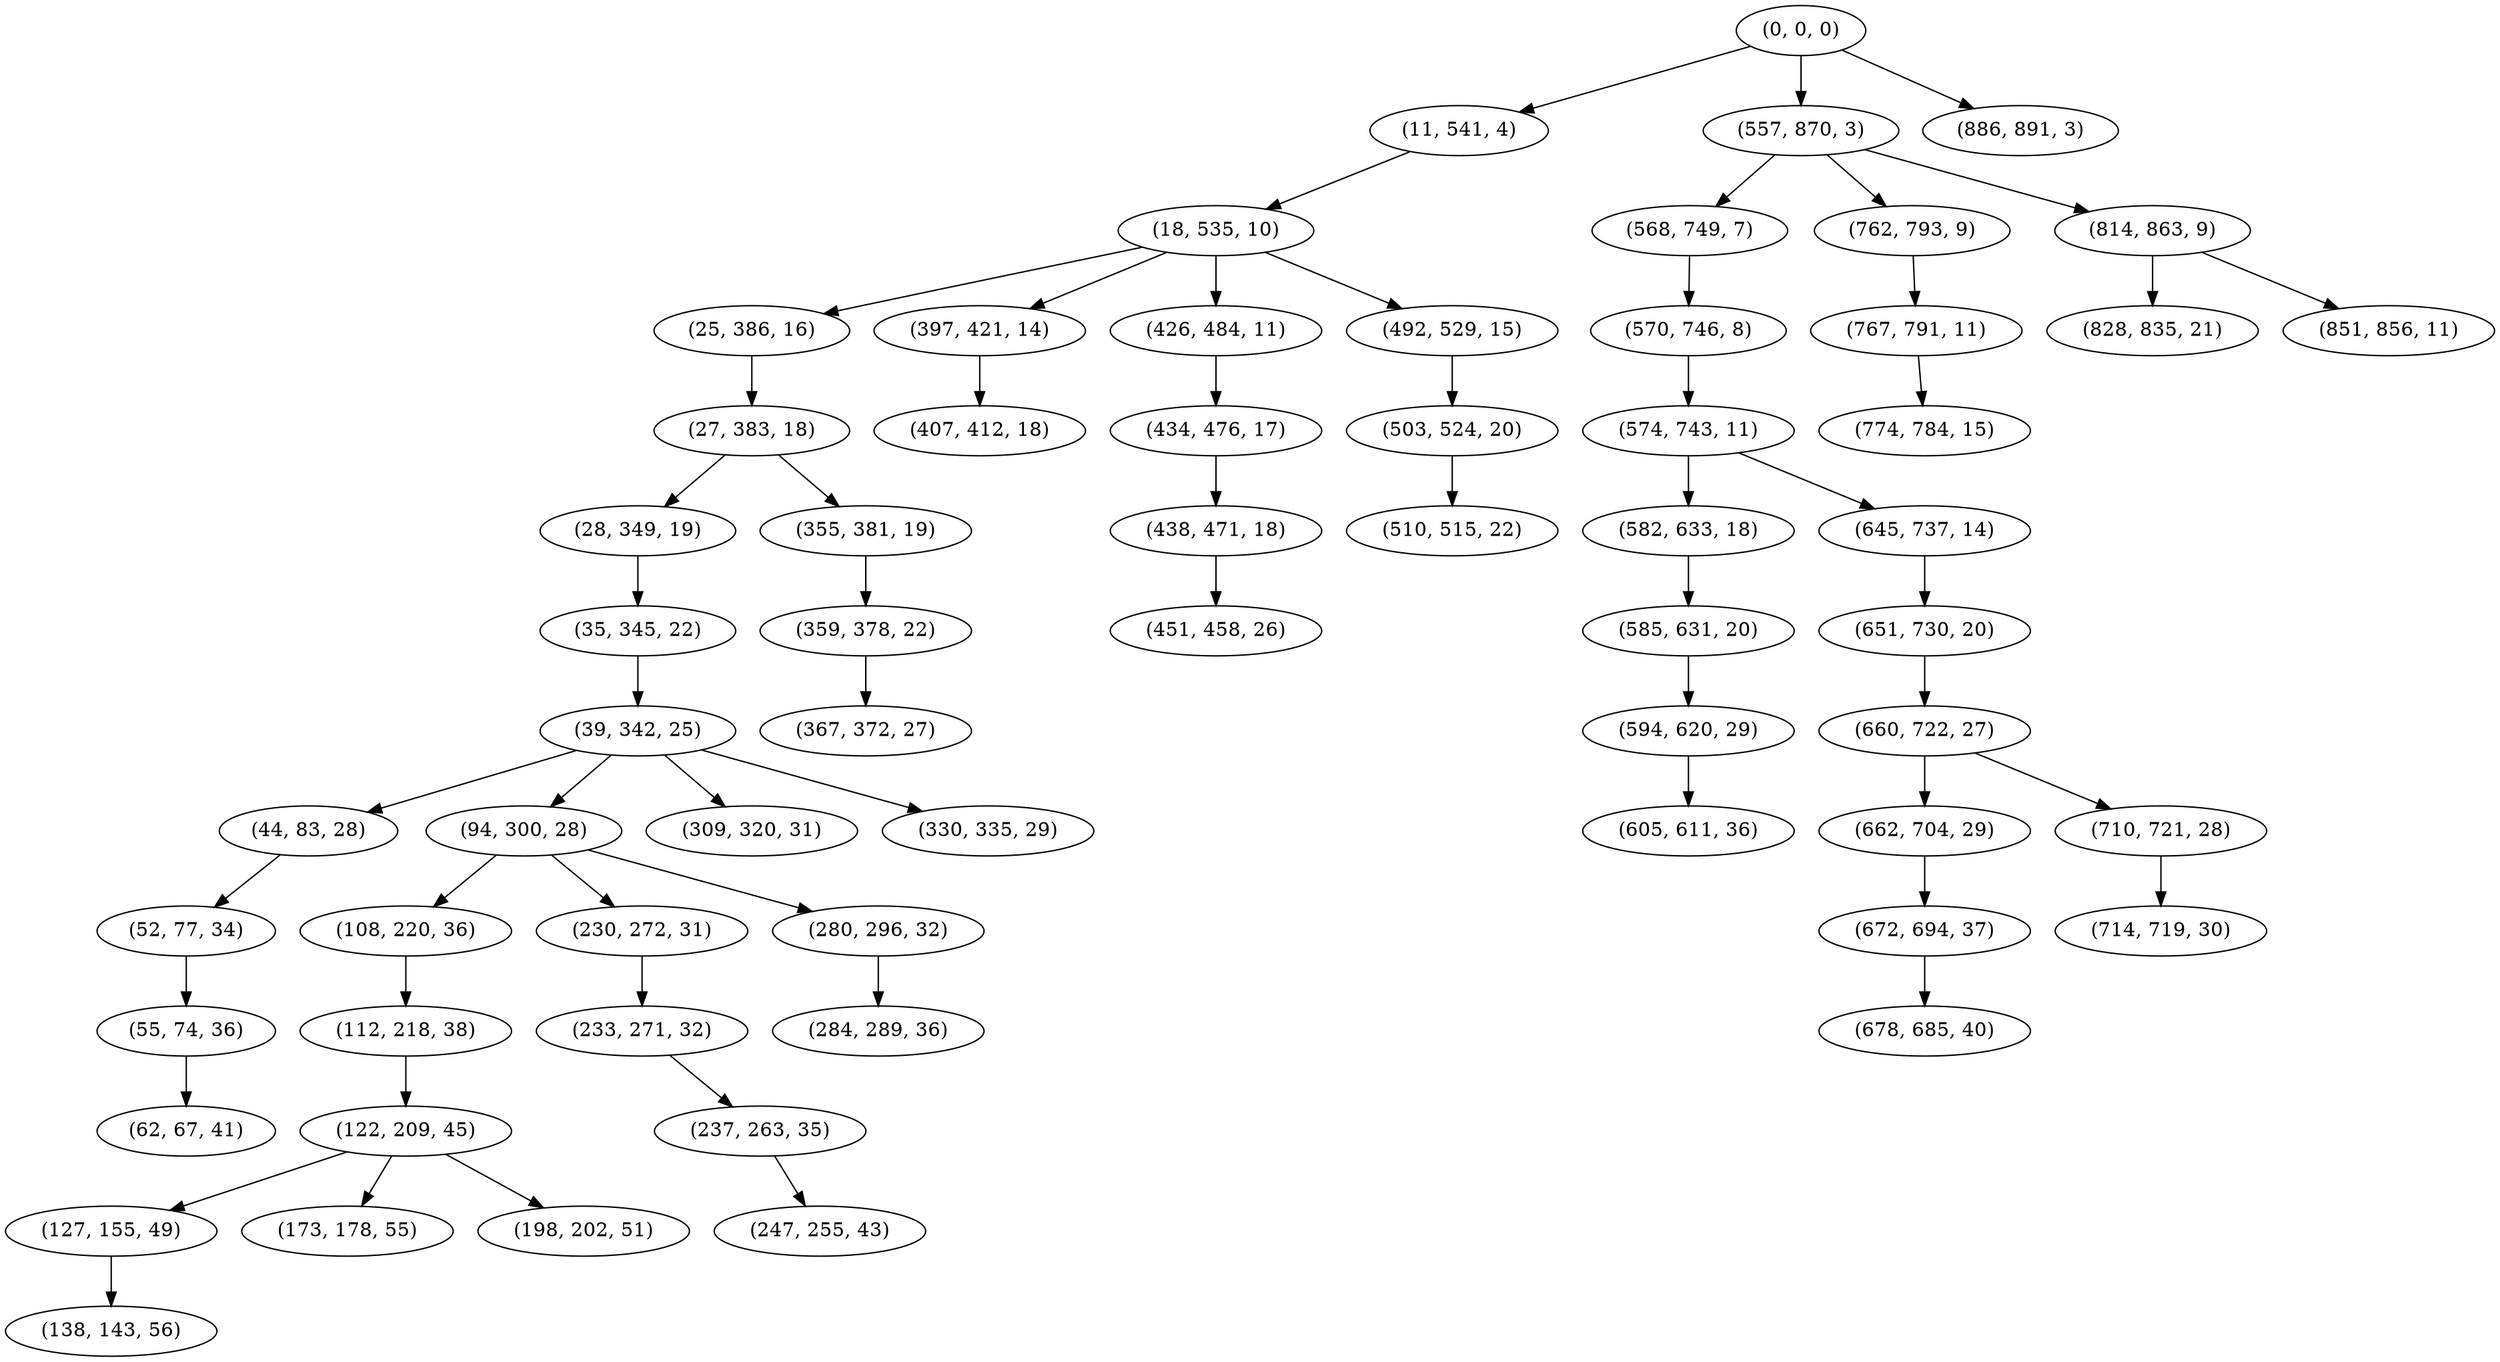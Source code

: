 digraph tree {
    "(0, 0, 0)";
    "(11, 541, 4)";
    "(18, 535, 10)";
    "(25, 386, 16)";
    "(27, 383, 18)";
    "(28, 349, 19)";
    "(35, 345, 22)";
    "(39, 342, 25)";
    "(44, 83, 28)";
    "(52, 77, 34)";
    "(55, 74, 36)";
    "(62, 67, 41)";
    "(94, 300, 28)";
    "(108, 220, 36)";
    "(112, 218, 38)";
    "(122, 209, 45)";
    "(127, 155, 49)";
    "(138, 143, 56)";
    "(173, 178, 55)";
    "(198, 202, 51)";
    "(230, 272, 31)";
    "(233, 271, 32)";
    "(237, 263, 35)";
    "(247, 255, 43)";
    "(280, 296, 32)";
    "(284, 289, 36)";
    "(309, 320, 31)";
    "(330, 335, 29)";
    "(355, 381, 19)";
    "(359, 378, 22)";
    "(367, 372, 27)";
    "(397, 421, 14)";
    "(407, 412, 18)";
    "(426, 484, 11)";
    "(434, 476, 17)";
    "(438, 471, 18)";
    "(451, 458, 26)";
    "(492, 529, 15)";
    "(503, 524, 20)";
    "(510, 515, 22)";
    "(557, 870, 3)";
    "(568, 749, 7)";
    "(570, 746, 8)";
    "(574, 743, 11)";
    "(582, 633, 18)";
    "(585, 631, 20)";
    "(594, 620, 29)";
    "(605, 611, 36)";
    "(645, 737, 14)";
    "(651, 730, 20)";
    "(660, 722, 27)";
    "(662, 704, 29)";
    "(672, 694, 37)";
    "(678, 685, 40)";
    "(710, 721, 28)";
    "(714, 719, 30)";
    "(762, 793, 9)";
    "(767, 791, 11)";
    "(774, 784, 15)";
    "(814, 863, 9)";
    "(828, 835, 21)";
    "(851, 856, 11)";
    "(886, 891, 3)";
    "(0, 0, 0)" -> "(11, 541, 4)";
    "(0, 0, 0)" -> "(557, 870, 3)";
    "(0, 0, 0)" -> "(886, 891, 3)";
    "(11, 541, 4)" -> "(18, 535, 10)";
    "(18, 535, 10)" -> "(25, 386, 16)";
    "(18, 535, 10)" -> "(397, 421, 14)";
    "(18, 535, 10)" -> "(426, 484, 11)";
    "(18, 535, 10)" -> "(492, 529, 15)";
    "(25, 386, 16)" -> "(27, 383, 18)";
    "(27, 383, 18)" -> "(28, 349, 19)";
    "(27, 383, 18)" -> "(355, 381, 19)";
    "(28, 349, 19)" -> "(35, 345, 22)";
    "(35, 345, 22)" -> "(39, 342, 25)";
    "(39, 342, 25)" -> "(44, 83, 28)";
    "(39, 342, 25)" -> "(94, 300, 28)";
    "(39, 342, 25)" -> "(309, 320, 31)";
    "(39, 342, 25)" -> "(330, 335, 29)";
    "(44, 83, 28)" -> "(52, 77, 34)";
    "(52, 77, 34)" -> "(55, 74, 36)";
    "(55, 74, 36)" -> "(62, 67, 41)";
    "(94, 300, 28)" -> "(108, 220, 36)";
    "(94, 300, 28)" -> "(230, 272, 31)";
    "(94, 300, 28)" -> "(280, 296, 32)";
    "(108, 220, 36)" -> "(112, 218, 38)";
    "(112, 218, 38)" -> "(122, 209, 45)";
    "(122, 209, 45)" -> "(127, 155, 49)";
    "(122, 209, 45)" -> "(173, 178, 55)";
    "(122, 209, 45)" -> "(198, 202, 51)";
    "(127, 155, 49)" -> "(138, 143, 56)";
    "(230, 272, 31)" -> "(233, 271, 32)";
    "(233, 271, 32)" -> "(237, 263, 35)";
    "(237, 263, 35)" -> "(247, 255, 43)";
    "(280, 296, 32)" -> "(284, 289, 36)";
    "(355, 381, 19)" -> "(359, 378, 22)";
    "(359, 378, 22)" -> "(367, 372, 27)";
    "(397, 421, 14)" -> "(407, 412, 18)";
    "(426, 484, 11)" -> "(434, 476, 17)";
    "(434, 476, 17)" -> "(438, 471, 18)";
    "(438, 471, 18)" -> "(451, 458, 26)";
    "(492, 529, 15)" -> "(503, 524, 20)";
    "(503, 524, 20)" -> "(510, 515, 22)";
    "(557, 870, 3)" -> "(568, 749, 7)";
    "(557, 870, 3)" -> "(762, 793, 9)";
    "(557, 870, 3)" -> "(814, 863, 9)";
    "(568, 749, 7)" -> "(570, 746, 8)";
    "(570, 746, 8)" -> "(574, 743, 11)";
    "(574, 743, 11)" -> "(582, 633, 18)";
    "(574, 743, 11)" -> "(645, 737, 14)";
    "(582, 633, 18)" -> "(585, 631, 20)";
    "(585, 631, 20)" -> "(594, 620, 29)";
    "(594, 620, 29)" -> "(605, 611, 36)";
    "(645, 737, 14)" -> "(651, 730, 20)";
    "(651, 730, 20)" -> "(660, 722, 27)";
    "(660, 722, 27)" -> "(662, 704, 29)";
    "(660, 722, 27)" -> "(710, 721, 28)";
    "(662, 704, 29)" -> "(672, 694, 37)";
    "(672, 694, 37)" -> "(678, 685, 40)";
    "(710, 721, 28)" -> "(714, 719, 30)";
    "(762, 793, 9)" -> "(767, 791, 11)";
    "(767, 791, 11)" -> "(774, 784, 15)";
    "(814, 863, 9)" -> "(828, 835, 21)";
    "(814, 863, 9)" -> "(851, 856, 11)";
}
